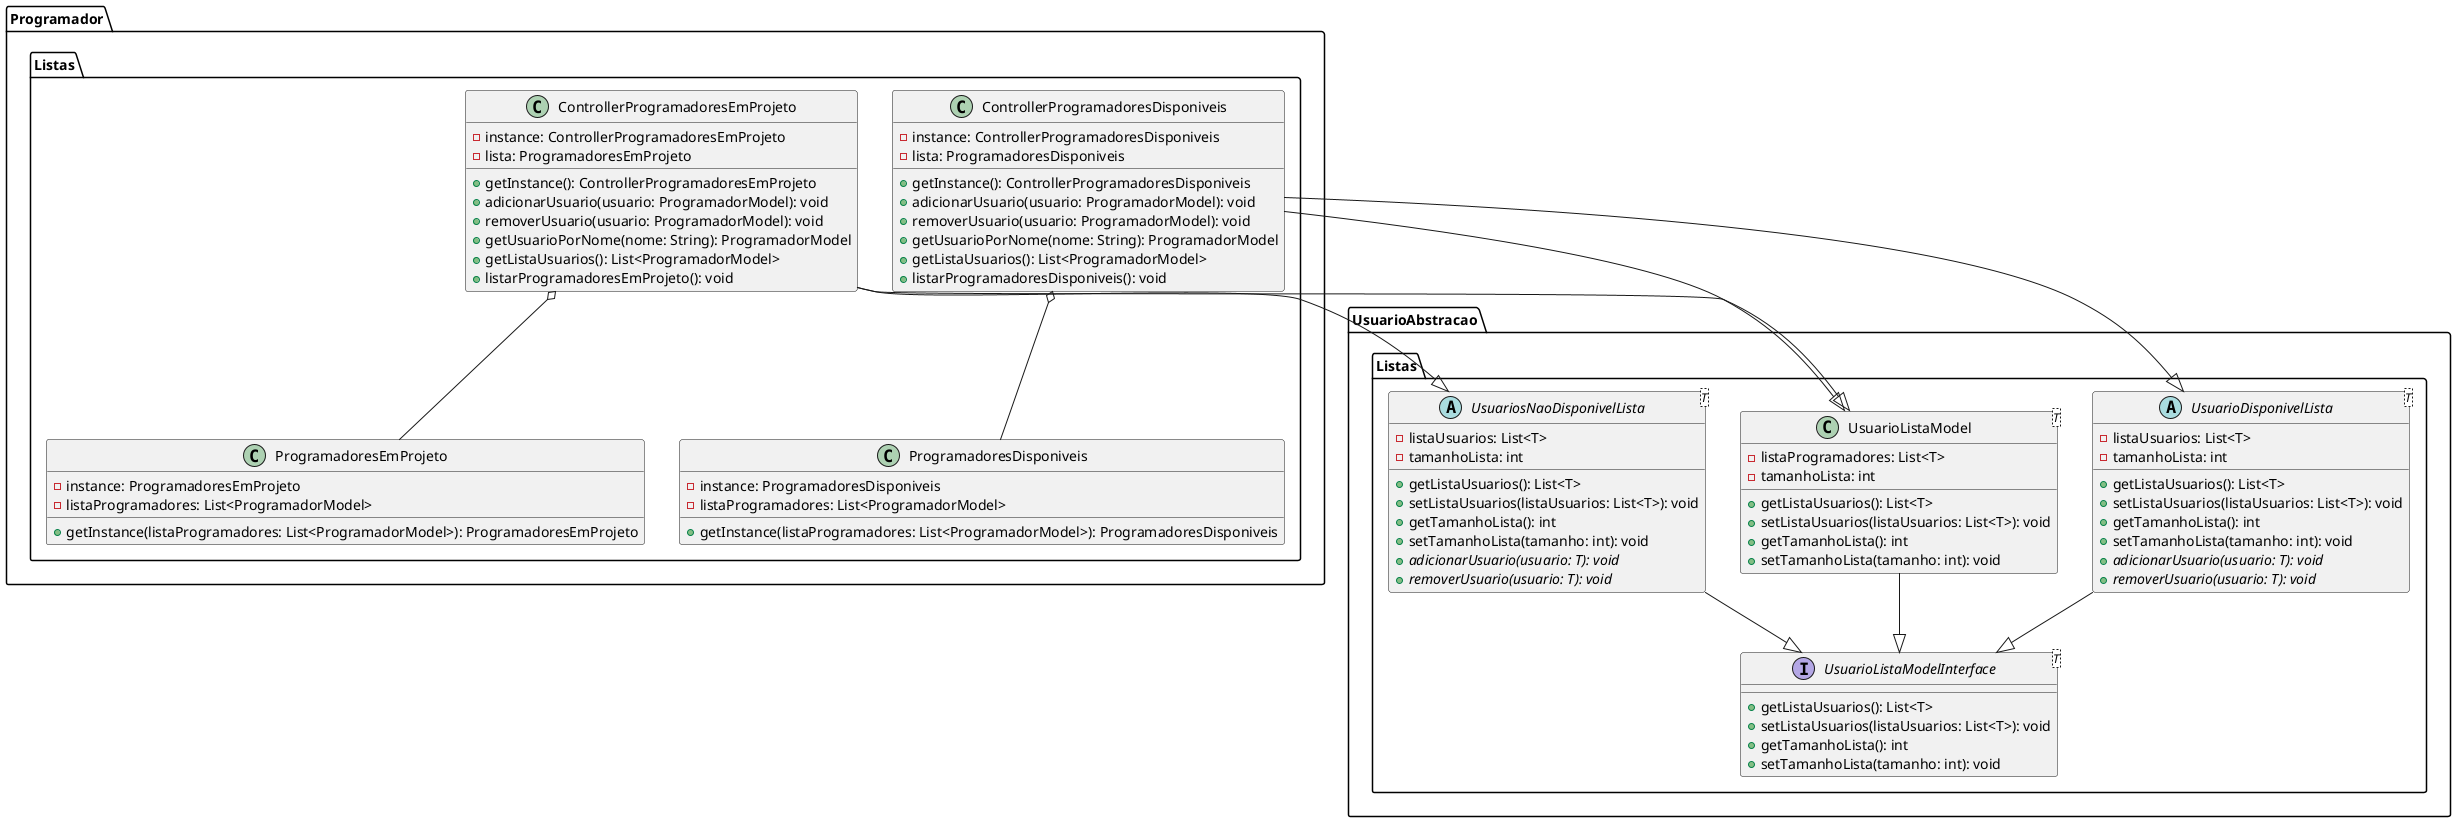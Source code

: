 @startuml
package "UsuarioAbstracao.Listas" {
    abstract class UsuarioDisponivelLista<T> {
        - listaUsuarios: List<T>
        - tamanhoLista: int
        + getListaUsuarios(): List<T>
        + setListaUsuarios(listaUsuarios: List<T>): void
        + getTamanhoLista(): int
        + setTamanhoLista(tamanho: int): void
        {abstract} + adicionarUsuario(usuario: T): void
        {abstract} + removerUsuario(usuario: T): void
    }
    abstract class UsuariosNaoDisponivelLista<T> {
        - listaUsuarios: List<T>
        - tamanhoLista: int
        + getListaUsuarios(): List<T>
        + setListaUsuarios(listaUsuarios: List<T>): void
        + getTamanhoLista(): int
        + setTamanhoLista(tamanho: int): void
        {abstract} + adicionarUsuario(usuario: T): void
        {abstract} + removerUsuario(usuario: T): void
    }
    interface UsuarioListaModelInterface<T> {
        + getListaUsuarios(): List<T>
        + setListaUsuarios(listaUsuarios: List<T>): void
        + getTamanhoLista(): int
        + setTamanhoLista(tamanho: int): void
    }
    class UsuarioListaModel<T> {
        - listaProgramadores: List<T>
        - tamanhoLista: int
        + getListaUsuarios(): List<T>
        + setListaUsuarios(listaUsuarios: List<T>): void
        + getTamanhoLista(): int
        + setTamanhoLista(tamanho: int): void
    }
}
package "Programador.Listas" {
    class ControllerProgramadoresDisponiveis {
        - instance: ControllerProgramadoresDisponiveis
        - lista: ProgramadoresDisponiveis
        + getInstance(): ControllerProgramadoresDisponiveis
        + adicionarUsuario(usuario: ProgramadorModel): void
        + removerUsuario(usuario: ProgramadorModel): void
        + getUsuarioPorNome(nome: String): ProgramadorModel
        + getListaUsuarios(): List<ProgramadorModel>
        + listarProgramadoresDisponiveis(): void
    }
    class ControllerProgramadoresEmProjeto {
        - instance: ControllerProgramadoresEmProjeto
        - lista: ProgramadoresEmProjeto
        + getInstance(): ControllerProgramadoresEmProjeto
        + adicionarUsuario(usuario: ProgramadorModel): void
        + removerUsuario(usuario: ProgramadorModel): void
        + getUsuarioPorNome(nome: String): ProgramadorModel
        + getListaUsuarios(): List<ProgramadorModel>
        + listarProgramadoresEmProjeto(): void
    }
    class ProgramadoresDisponiveis {
        - instance: ProgramadoresDisponiveis
        - listaProgramadores: List<ProgramadorModel>
        + getInstance(listaProgramadores: List<ProgramadorModel>): ProgramadoresDisponiveis
    }
    class ProgramadoresEmProjeto {
        - instance: ProgramadoresEmProjeto
        - listaProgramadores: List<ProgramadorModel>
        + getInstance(listaProgramadores: List<ProgramadorModel>): ProgramadoresEmProjeto
    }
}

ControllerProgramadoresDisponiveis --|> UsuarioDisponivelLista
ControllerProgramadoresEmProjeto --|> UsuariosNaoDisponivelLista

ControllerProgramadoresDisponiveis o-- ProgramadoresDisponiveis
ControllerProgramadoresEmProjeto o-- ProgramadoresEmProjeto

UsuarioDisponivelLista --|> UsuarioListaModelInterface
UsuariosNaoDisponivelLista --|> UsuarioListaModelInterface

UsuarioListaModel --|> UsuarioListaModelInterface
ControllerProgramadoresDisponiveis --|> UsuarioListaModel
ControllerProgramadoresEmProjeto --|> UsuarioListaModel
@enduml
